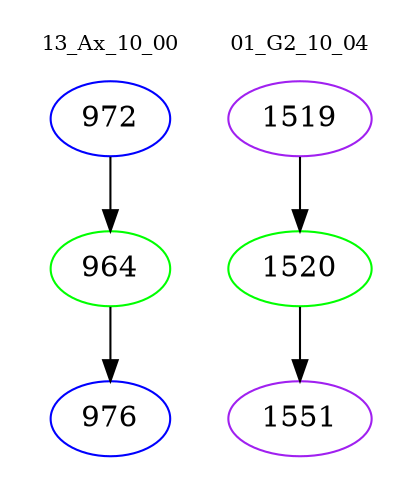 digraph{
subgraph cluster_0 {
color = white
label = "13_Ax_10_00";
fontsize=10;
T0_972 [label="972", color="blue"]
T0_972 -> T0_964 [color="black"]
T0_964 [label="964", color="green"]
T0_964 -> T0_976 [color="black"]
T0_976 [label="976", color="blue"]
}
subgraph cluster_1 {
color = white
label = "01_G2_10_04";
fontsize=10;
T1_1519 [label="1519", color="purple"]
T1_1519 -> T1_1520 [color="black"]
T1_1520 [label="1520", color="green"]
T1_1520 -> T1_1551 [color="black"]
T1_1551 [label="1551", color="purple"]
}
}
